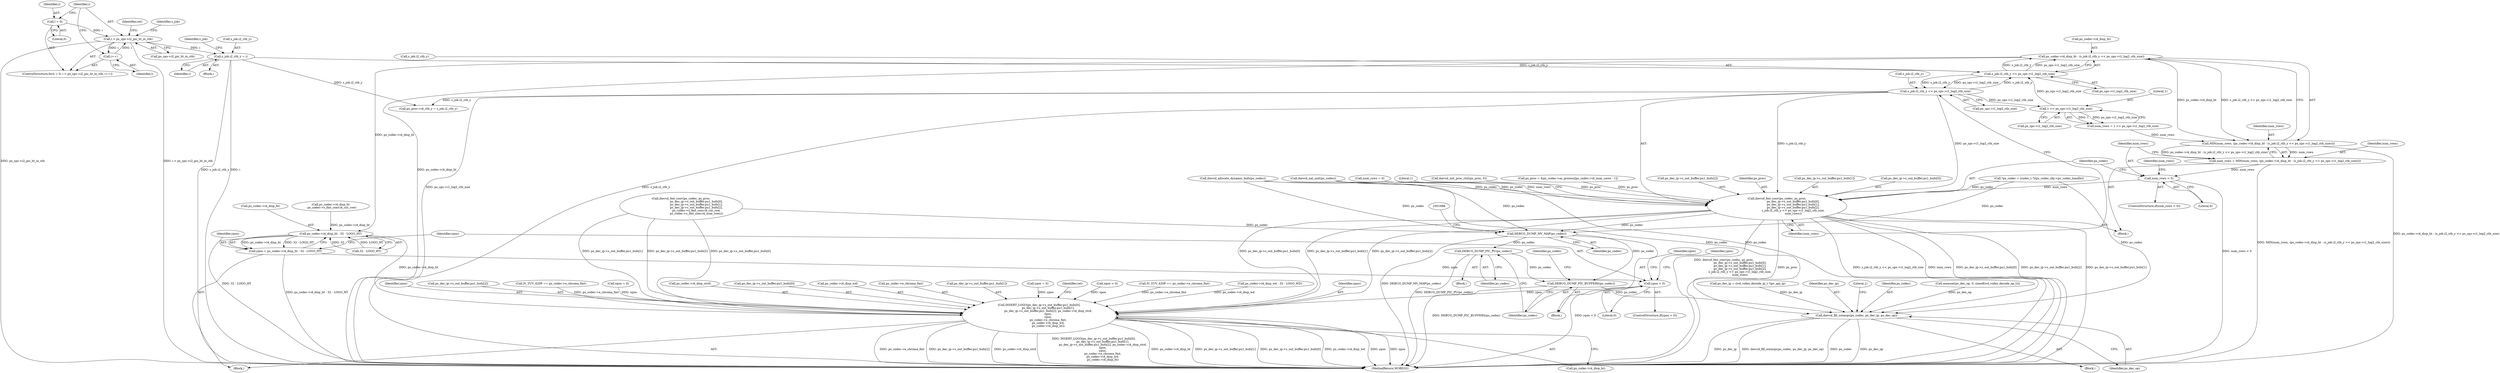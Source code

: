 digraph "0_Android_a33f6725d7e9f92330f995ce2dcf4faa33f6433f@pointer" {
"1001512" [label="(Call,ps_codec->i4_disp_ht - (s_job.i2_ctb_y << ps_sps->i1_log2_ctb_size))"];
"1001516" [label="(Call,s_job.i2_ctb_y << ps_sps->i1_log2_ctb_size)"];
"1001554" [label="(Call,s_job.i2_ctb_y << ps_sps->i1_log2_ctb_size)"];
"1001344" [label="(Call,s_job.i2_ctb_y = i)"];
"1001319" [label="(Call,i < ps_sps->i2_pic_ht_in_ctb)"];
"1001316" [label="(Call,i = 0)"];
"1001324" [label="(Call,i++)"];
"1001493" [label="(Call,1 << ps_sps->i1_log2_ctb_size)"];
"1001510" [label="(Call,MIN(num_rows, (ps_codec->i4_disp_ht - (s_job.i2_ctb_y << ps_sps->i1_log2_ctb_size))))"];
"1001508" [label="(Call,num_rows = MIN(num_rows, (ps_codec->i4_disp_ht - (s_job.i2_ctb_y << ps_sps->i1_log2_ctb_size))))"];
"1001524" [label="(Call,num_rows < 0)"];
"1001530" [label="(Call,ihevcd_fmt_conv(ps_codec, ps_proc,\n                                    ps_dec_ip->s_out_buffer.pu1_bufs[0],\n                                    ps_dec_ip->s_out_buffer.pu1_bufs[1],\n                                    ps_dec_ip->s_out_buffer.pu1_bufs[2],\n                                    s_job.i2_ctb_y << ps_sps->i1_log2_ctb_size,\n                                    num_rows))"];
"1001682" [label="(Call,DEBUG_DUMP_MV_MAP(ps_codec))"];
"1001815" [label="(Call,DEBUG_DUMP_PIC_PU(ps_codec))"];
"1001817" [label="(Call,DEBUG_DUMP_PIC_BUFFERS(ps_codec))"];
"1001823" [label="(Call,ihevcd_fill_outargs(ps_codec, ps_dec_ip, ps_dec_op))"];
"1001868" [label="(Call,INSERT_LOGO(ps_dec_ip->s_out_buffer.pu1_bufs[0],\n                    ps_dec_ip->s_out_buffer.pu1_bufs[1],\n                    ps_dec_ip->s_out_buffer.pu1_bufs[2], ps_codec->i4_disp_strd,\n                    xpos,\n                    ypos,\n                    ps_codec->e_chroma_fmt,\n                    ps_codec->i4_disp_wd,\n                    ps_codec->i4_disp_ht))"];
"1001847" [label="(Call,ps_codec->i4_disp_ht - 32 - LOGO_HT)"];
"1001845" [label="(Call,ypos = ps_codec->i4_disp_ht - 32 - LOGO_HT)"];
"1001855" [label="(Call,ypos < 0)"];
"1001326" [label="(Block,)"];
"1001493" [label="(Call,1 << ps_sps->i1_log2_ctb_size)"];
"1001385" [label="(Identifier,ret)"];
"1001845" [label="(Call,ypos = ps_codec->i4_disp_ht - 32 - LOGO_HT)"];
"1001857" [label="(Literal,0)"];
"1000189" [label="(Call,memset(ps_dec_op, 0, sizeof(ivd_video_decode_op_t)))"];
"1001554" [label="(Call,s_job.i2_ctb_y << ps_sps->i1_log2_ctb_size)"];
"1001601" [label="(Call,ps_codec->i4_disp_ht\n - ps_codec->s_fmt_conv.i4_cur_row)"];
"1001854" [label="(ControlStructure,if(ypos < 0))"];
"1001890" [label="(Call,ps_codec->i4_disp_strd)"];
"1001823" [label="(Call,ihevcd_fill_outargs(ps_codec, ps_dec_ip, ps_dec_op))"];
"1001547" [label="(Call,ps_dec_ip->s_out_buffer.pu1_bufs[2])"];
"1001869" [label="(Call,ps_dec_ip->s_out_buffer.pu1_bufs[0])"];
"1001446" [label="(Call,ps_proc->i4_ctb_y = s_job.i2_ctb_y)"];
"1001898" [label="(Call,ps_codec->i4_disp_wd)"];
"1001682" [label="(Call,DEBUG_DUMP_MV_MAP(ps_codec))"];
"1001520" [label="(Call,ps_sps->i1_log2_ctb_size)"];
"1001508" [label="(Call,num_rows = MIN(num_rows, (ps_codec->i4_disp_ht - (s_job.i2_ctb_y << ps_sps->i1_log2_ctb_size))))"];
"1001532" [label="(Identifier,ps_proc)"];
"1001895" [label="(Call,ps_codec->e_chroma_fmt)"];
"1001863" [label="(Identifier,xpos)"];
"1001495" [label="(Call,ps_sps->i1_log2_ctb_size)"];
"1001876" [label="(Call,ps_dec_ip->s_out_buffer.pu1_bufs[1])"];
"1001858" [label="(Call,ypos = 0)"];
"1001324" [label="(Call,i++)"];
"1001851" [label="(Call,32 - LOGO_HT)"];
"1001859" [label="(Identifier,ypos)"];
"1001905" [label="(Identifier,ret)"];
"1001862" [label="(Call,xpos < 0)"];
"1001321" [label="(Call,ps_sps->i2_pic_ht_in_ctb)"];
"1001901" [label="(Call,ps_codec->i4_disp_ht)"];
"1001531" [label="(Identifier,ps_codec)"];
"1000172" [label="(Call,ps_dec_ip = (ivd_video_decode_ip_t *)pv_api_ip)"];
"1001243" [label="(Block,)"];
"1001344" [label="(Call,s_job.i2_ctb_y = i)"];
"1001295" [label="(Call,IV_YUV_420P == ps_codec->e_chroma_fmt)"];
"1001540" [label="(Call,ps_dec_ip->s_out_buffer.pu1_bufs[1])"];
"1001533" [label="(Call,ps_dec_ip->s_out_buffer.pu1_bufs[0])"];
"1001351" [label="(Identifier,s_job)"];
"1001825" [label="(Identifier,ps_dec_ip)"];
"1001561" [label="(Identifier,num_rows)"];
"1001325" [label="(Identifier,i)"];
"1001511" [label="(Identifier,num_rows)"];
"1000974" [label="(Call,ihevcd_nal_unit(ps_codec))"];
"1001517" [label="(Call,s_job.i2_ctb_y)"];
"1001510" [label="(Call,MIN(num_rows, (ps_codec->i4_disp_ht - (s_job.i2_ctb_y << ps_sps->i1_log2_ctb_size))))"];
"1001525" [label="(Identifier,num_rows)"];
"1001818" [label="(Identifier,ps_codec)"];
"1000150" [label="(Call,*ps_codec = (codec_t *)(ps_codec_obj->pv_codec_handle))"];
"1001512" [label="(Call,ps_codec->i4_disp_ht - (s_job.i2_ctb_y << ps_sps->i1_log2_ctb_size))"];
"1001855" [label="(Call,ypos < 0)"];
"1001526" [label="(Literal,0)"];
"1001527" [label="(Call,num_rows = 0)"];
"1001837" [label="(Call,ps_codec->i4_disp_wd - 32 - LOGO_WD)"];
"1001906" [label="(MethodReturn,WORD32)"];
"1001856" [label="(Identifier,ypos)"];
"1001683" [label="(Identifier,ps_codec)"];
"1001348" [label="(Identifier,i)"];
"1001315" [label="(ControlStructure,for(i = 0; i < ps_sps->i2_pic_ht_in_ctb; i++))"];
"1001494" [label="(Literal,1)"];
"1001524" [label="(Call,num_rows < 0)"];
"1001847" [label="(Call,ps_codec->i4_disp_ht - 32 - LOGO_HT)"];
"1001319" [label="(Call,i < ps_sps->i2_pic_ht_in_ctb)"];
"1001513" [label="(Call,ps_codec->i4_disp_ht)"];
"1001637" [label="(Call,ihevcd_fmt_conv(ps_codec, ps_proc,\n                                  ps_dec_ip->s_out_buffer.pu1_bufs[0],\n                                  ps_dec_ip->s_out_buffer.pu1_bufs[1],\n                                  ps_dec_ip->s_out_buffer.pu1_bufs[2],\n                                  ps_codec->s_fmt_conv.i4_cur_row,\n                                  ps_codec->s_fmt_conv.i4_num_rows))"];
"1001833" [label="(Block,)"];
"1001829" [label="(Literal,1)"];
"1001316" [label="(Call,i = 0)"];
"1001395" [label="(Literal,1)"];
"1001505" [label="(Call,ihevcd_init_proc_ctxt(ps_proc, 0))"];
"1001826" [label="(Identifier,ps_dec_op)"];
"1001814" [label="(Block,)"];
"1001893" [label="(Identifier,xpos)"];
"1001555" [label="(Call,s_job.i2_ctb_y)"];
"1001816" [label="(Identifier,ps_codec)"];
"1001894" [label="(Identifier,ypos)"];
"1001186" [label="(Call,ihevcd_allocate_dynamic_bufs(ps_codec))"];
"1001318" [label="(Literal,0)"];
"1001817" [label="(Call,DEBUG_DUMP_PIC_BUFFERS(ps_codec))"];
"1000144" [label="(Block,)"];
"1001345" [label="(Call,s_job.i2_ctb_y)"];
"1001320" [label="(Identifier,i)"];
"1001846" [label="(Identifier,ypos)"];
"1001824" [label="(Identifier,ps_codec)"];
"1001528" [label="(Identifier,num_rows)"];
"1001400" [label="(Call,ps_proc = &ps_codec->as_process[ps_codec->i4_num_cores - 1])"];
"1001481" [label="(Block,)"];
"1001530" [label="(Call,ihevcd_fmt_conv(ps_codec, ps_proc,\n                                    ps_dec_ip->s_out_buffer.pu1_bufs[0],\n                                    ps_dec_ip->s_out_buffer.pu1_bufs[1],\n                                    ps_dec_ip->s_out_buffer.pu1_bufs[2],\n                                    s_job.i2_ctb_y << ps_sps->i1_log2_ctb_size,\n                                    num_rows))"];
"1001558" [label="(Call,ps_sps->i1_log2_ctb_size)"];
"1001317" [label="(Identifier,i)"];
"1001491" [label="(Call,num_rows = 1 << ps_sps->i1_log2_ctb_size)"];
"1001815" [label="(Call,DEBUG_DUMP_PIC_PU(ps_codec))"];
"1001523" [label="(ControlStructure,if(num_rows < 0))"];
"1001509" [label="(Identifier,num_rows)"];
"1001883" [label="(Call,ps_dec_ip->s_out_buffer.pu1_bufs[2])"];
"1001516" [label="(Call,s_job.i2_ctb_y << ps_sps->i1_log2_ctb_size)"];
"1001821" [label="(Identifier,ps_codec)"];
"1001868" [label="(Call,INSERT_LOGO(ps_dec_ip->s_out_buffer.pu1_bufs[0],\n                    ps_dec_ip->s_out_buffer.pu1_bufs[1],\n                    ps_dec_ip->s_out_buffer.pu1_bufs[2], ps_codec->i4_disp_strd,\n                    xpos,\n                    ypos,\n                    ps_codec->e_chroma_fmt,\n                    ps_codec->i4_disp_wd,\n                    ps_codec->i4_disp_ht))"];
"1001331" [label="(Identifier,s_job)"];
"1001848" [label="(Call,ps_codec->i4_disp_ht)"];
"1001575" [label="(Call,IV_YUV_420P == ps_codec->e_chroma_fmt)"];
"1001865" [label="(Call,xpos = 0)"];
"1001512" -> "1001510"  [label="AST: "];
"1001512" -> "1001516"  [label="CFG: "];
"1001513" -> "1001512"  [label="AST: "];
"1001516" -> "1001512"  [label="AST: "];
"1001510" -> "1001512"  [label="CFG: "];
"1001512" -> "1001906"  [label="DDG: ps_codec->i4_disp_ht"];
"1001512" -> "1001510"  [label="DDG: ps_codec->i4_disp_ht"];
"1001512" -> "1001510"  [label="DDG: s_job.i2_ctb_y << ps_sps->i1_log2_ctb_size"];
"1001516" -> "1001512"  [label="DDG: s_job.i2_ctb_y"];
"1001516" -> "1001512"  [label="DDG: ps_sps->i1_log2_ctb_size"];
"1001512" -> "1001847"  [label="DDG: ps_codec->i4_disp_ht"];
"1001516" -> "1001520"  [label="CFG: "];
"1001517" -> "1001516"  [label="AST: "];
"1001520" -> "1001516"  [label="AST: "];
"1001554" -> "1001516"  [label="DDG: s_job.i2_ctb_y"];
"1001344" -> "1001516"  [label="DDG: s_job.i2_ctb_y"];
"1001493" -> "1001516"  [label="DDG: ps_sps->i1_log2_ctb_size"];
"1001516" -> "1001554"  [label="DDG: s_job.i2_ctb_y"];
"1001516" -> "1001554"  [label="DDG: ps_sps->i1_log2_ctb_size"];
"1001554" -> "1001530"  [label="AST: "];
"1001554" -> "1001558"  [label="CFG: "];
"1001555" -> "1001554"  [label="AST: "];
"1001558" -> "1001554"  [label="AST: "];
"1001561" -> "1001554"  [label="CFG: "];
"1001554" -> "1001906"  [label="DDG: ps_sps->i1_log2_ctb_size"];
"1001554" -> "1001906"  [label="DDG: s_job.i2_ctb_y"];
"1001554" -> "1001446"  [label="DDG: s_job.i2_ctb_y"];
"1001554" -> "1001493"  [label="DDG: ps_sps->i1_log2_ctb_size"];
"1001554" -> "1001530"  [label="DDG: s_job.i2_ctb_y"];
"1001554" -> "1001530"  [label="DDG: ps_sps->i1_log2_ctb_size"];
"1001344" -> "1001326"  [label="AST: "];
"1001344" -> "1001348"  [label="CFG: "];
"1001345" -> "1001344"  [label="AST: "];
"1001348" -> "1001344"  [label="AST: "];
"1001351" -> "1001344"  [label="CFG: "];
"1001344" -> "1001906"  [label="DDG: i"];
"1001344" -> "1001906"  [label="DDG: s_job.i2_ctb_y"];
"1001319" -> "1001344"  [label="DDG: i"];
"1001344" -> "1001446"  [label="DDG: s_job.i2_ctb_y"];
"1001319" -> "1001315"  [label="AST: "];
"1001319" -> "1001321"  [label="CFG: "];
"1001320" -> "1001319"  [label="AST: "];
"1001321" -> "1001319"  [label="AST: "];
"1001331" -> "1001319"  [label="CFG: "];
"1001385" -> "1001319"  [label="CFG: "];
"1001319" -> "1001906"  [label="DDG: ps_sps->i2_pic_ht_in_ctb"];
"1001319" -> "1001906"  [label="DDG: i < ps_sps->i2_pic_ht_in_ctb"];
"1001316" -> "1001319"  [label="DDG: i"];
"1001324" -> "1001319"  [label="DDG: i"];
"1001319" -> "1001324"  [label="DDG: i"];
"1001316" -> "1001315"  [label="AST: "];
"1001316" -> "1001318"  [label="CFG: "];
"1001317" -> "1001316"  [label="AST: "];
"1001318" -> "1001316"  [label="AST: "];
"1001320" -> "1001316"  [label="CFG: "];
"1001324" -> "1001315"  [label="AST: "];
"1001324" -> "1001325"  [label="CFG: "];
"1001325" -> "1001324"  [label="AST: "];
"1001320" -> "1001324"  [label="CFG: "];
"1001493" -> "1001491"  [label="AST: "];
"1001493" -> "1001495"  [label="CFG: "];
"1001494" -> "1001493"  [label="AST: "];
"1001495" -> "1001493"  [label="AST: "];
"1001491" -> "1001493"  [label="CFG: "];
"1001493" -> "1001491"  [label="DDG: 1"];
"1001493" -> "1001491"  [label="DDG: ps_sps->i1_log2_ctb_size"];
"1001510" -> "1001508"  [label="AST: "];
"1001511" -> "1001510"  [label="AST: "];
"1001508" -> "1001510"  [label="CFG: "];
"1001510" -> "1001906"  [label="DDG: ps_codec->i4_disp_ht - (s_job.i2_ctb_y << ps_sps->i1_log2_ctb_size)"];
"1001510" -> "1001508"  [label="DDG: num_rows"];
"1001510" -> "1001508"  [label="DDG: ps_codec->i4_disp_ht - (s_job.i2_ctb_y << ps_sps->i1_log2_ctb_size)"];
"1001491" -> "1001510"  [label="DDG: num_rows"];
"1001508" -> "1001481"  [label="AST: "];
"1001509" -> "1001508"  [label="AST: "];
"1001525" -> "1001508"  [label="CFG: "];
"1001508" -> "1001906"  [label="DDG: MIN(num_rows, (ps_codec->i4_disp_ht - (s_job.i2_ctb_y << ps_sps->i1_log2_ctb_size)))"];
"1001508" -> "1001524"  [label="DDG: num_rows"];
"1001524" -> "1001523"  [label="AST: "];
"1001524" -> "1001526"  [label="CFG: "];
"1001525" -> "1001524"  [label="AST: "];
"1001526" -> "1001524"  [label="AST: "];
"1001528" -> "1001524"  [label="CFG: "];
"1001531" -> "1001524"  [label="CFG: "];
"1001524" -> "1001906"  [label="DDG: num_rows < 0"];
"1001524" -> "1001530"  [label="DDG: num_rows"];
"1001530" -> "1001481"  [label="AST: "];
"1001530" -> "1001561"  [label="CFG: "];
"1001531" -> "1001530"  [label="AST: "];
"1001532" -> "1001530"  [label="AST: "];
"1001533" -> "1001530"  [label="AST: "];
"1001540" -> "1001530"  [label="AST: "];
"1001547" -> "1001530"  [label="AST: "];
"1001561" -> "1001530"  [label="AST: "];
"1001395" -> "1001530"  [label="CFG: "];
"1001530" -> "1001906"  [label="DDG: ihevcd_fmt_conv(ps_codec, ps_proc,\n                                    ps_dec_ip->s_out_buffer.pu1_bufs[0],\n                                    ps_dec_ip->s_out_buffer.pu1_bufs[1],\n                                    ps_dec_ip->s_out_buffer.pu1_bufs[2],\n                                    s_job.i2_ctb_y << ps_sps->i1_log2_ctb_size,\n                                    num_rows)"];
"1001530" -> "1001906"  [label="DDG: ps_proc"];
"1001530" -> "1001906"  [label="DDG: s_job.i2_ctb_y << ps_sps->i1_log2_ctb_size"];
"1001530" -> "1001906"  [label="DDG: num_rows"];
"1001530" -> "1001906"  [label="DDG: ps_dec_ip->s_out_buffer.pu1_bufs[0]"];
"1001530" -> "1001906"  [label="DDG: ps_dec_ip->s_out_buffer.pu1_bufs[2]"];
"1001530" -> "1001906"  [label="DDG: ps_dec_ip->s_out_buffer.pu1_bufs[1]"];
"1000974" -> "1001530"  [label="DDG: ps_codec"];
"1001186" -> "1001530"  [label="DDG: ps_codec"];
"1000150" -> "1001530"  [label="DDG: ps_codec"];
"1001505" -> "1001530"  [label="DDG: ps_proc"];
"1001400" -> "1001530"  [label="DDG: ps_proc"];
"1001527" -> "1001530"  [label="DDG: num_rows"];
"1001530" -> "1001682"  [label="DDG: ps_codec"];
"1001530" -> "1001868"  [label="DDG: ps_dec_ip->s_out_buffer.pu1_bufs[0]"];
"1001530" -> "1001868"  [label="DDG: ps_dec_ip->s_out_buffer.pu1_bufs[1]"];
"1001530" -> "1001868"  [label="DDG: ps_dec_ip->s_out_buffer.pu1_bufs[2]"];
"1001682" -> "1001243"  [label="AST: "];
"1001682" -> "1001683"  [label="CFG: "];
"1001683" -> "1001682"  [label="AST: "];
"1001686" -> "1001682"  [label="CFG: "];
"1001682" -> "1001906"  [label="DDG: DEBUG_DUMP_MV_MAP(ps_codec)"];
"1001637" -> "1001682"  [label="DDG: ps_codec"];
"1000974" -> "1001682"  [label="DDG: ps_codec"];
"1001186" -> "1001682"  [label="DDG: ps_codec"];
"1000150" -> "1001682"  [label="DDG: ps_codec"];
"1001682" -> "1001815"  [label="DDG: ps_codec"];
"1001682" -> "1001817"  [label="DDG: ps_codec"];
"1001815" -> "1001814"  [label="AST: "];
"1001815" -> "1001816"  [label="CFG: "];
"1001816" -> "1001815"  [label="AST: "];
"1001818" -> "1001815"  [label="CFG: "];
"1001815" -> "1001906"  [label="DDG: DEBUG_DUMP_PIC_PU(ps_codec)"];
"1001815" -> "1001817"  [label="DDG: ps_codec"];
"1001817" -> "1001243"  [label="AST: "];
"1001817" -> "1001818"  [label="CFG: "];
"1001818" -> "1001817"  [label="AST: "];
"1001821" -> "1001817"  [label="CFG: "];
"1001817" -> "1001906"  [label="DDG: DEBUG_DUMP_PIC_BUFFERS(ps_codec)"];
"1001817" -> "1001823"  [label="DDG: ps_codec"];
"1001823" -> "1000144"  [label="AST: "];
"1001823" -> "1001826"  [label="CFG: "];
"1001824" -> "1001823"  [label="AST: "];
"1001825" -> "1001823"  [label="AST: "];
"1001826" -> "1001823"  [label="AST: "];
"1001829" -> "1001823"  [label="CFG: "];
"1001823" -> "1001906"  [label="DDG: ps_dec_ip"];
"1001823" -> "1001906"  [label="DDG: ihevcd_fill_outargs(ps_codec, ps_dec_ip, ps_dec_op)"];
"1001823" -> "1001906"  [label="DDG: ps_codec"];
"1001823" -> "1001906"  [label="DDG: ps_dec_op"];
"1000150" -> "1001823"  [label="DDG: ps_codec"];
"1000974" -> "1001823"  [label="DDG: ps_codec"];
"1001186" -> "1001823"  [label="DDG: ps_codec"];
"1000172" -> "1001823"  [label="DDG: ps_dec_ip"];
"1000189" -> "1001823"  [label="DDG: ps_dec_op"];
"1001868" -> "1001833"  [label="AST: "];
"1001868" -> "1001901"  [label="CFG: "];
"1001869" -> "1001868"  [label="AST: "];
"1001876" -> "1001868"  [label="AST: "];
"1001883" -> "1001868"  [label="AST: "];
"1001890" -> "1001868"  [label="AST: "];
"1001893" -> "1001868"  [label="AST: "];
"1001894" -> "1001868"  [label="AST: "];
"1001895" -> "1001868"  [label="AST: "];
"1001898" -> "1001868"  [label="AST: "];
"1001901" -> "1001868"  [label="AST: "];
"1001905" -> "1001868"  [label="CFG: "];
"1001868" -> "1001906"  [label="DDG: ypos"];
"1001868" -> "1001906"  [label="DDG: xpos"];
"1001868" -> "1001906"  [label="DDG: ps_codec->e_chroma_fmt"];
"1001868" -> "1001906"  [label="DDG: ps_dec_ip->s_out_buffer.pu1_bufs[2]"];
"1001868" -> "1001906"  [label="DDG: ps_codec->i4_disp_strd"];
"1001868" -> "1001906"  [label="DDG: INSERT_LOGO(ps_dec_ip->s_out_buffer.pu1_bufs[0],\n                    ps_dec_ip->s_out_buffer.pu1_bufs[1],\n                    ps_dec_ip->s_out_buffer.pu1_bufs[2], ps_codec->i4_disp_strd,\n                    xpos,\n                    ypos,\n                    ps_codec->e_chroma_fmt,\n                    ps_codec->i4_disp_wd,\n                    ps_codec->i4_disp_ht)"];
"1001868" -> "1001906"  [label="DDG: ps_codec->i4_disp_ht"];
"1001868" -> "1001906"  [label="DDG: ps_dec_ip->s_out_buffer.pu1_bufs[1]"];
"1001868" -> "1001906"  [label="DDG: ps_dec_ip->s_out_buffer.pu1_bufs[0]"];
"1001868" -> "1001906"  [label="DDG: ps_codec->i4_disp_wd"];
"1001637" -> "1001868"  [label="DDG: ps_dec_ip->s_out_buffer.pu1_bufs[0]"];
"1001637" -> "1001868"  [label="DDG: ps_dec_ip->s_out_buffer.pu1_bufs[1]"];
"1001637" -> "1001868"  [label="DDG: ps_dec_ip->s_out_buffer.pu1_bufs[2]"];
"1001862" -> "1001868"  [label="DDG: xpos"];
"1001865" -> "1001868"  [label="DDG: xpos"];
"1001858" -> "1001868"  [label="DDG: ypos"];
"1001855" -> "1001868"  [label="DDG: ypos"];
"1001575" -> "1001868"  [label="DDG: ps_codec->e_chroma_fmt"];
"1001295" -> "1001868"  [label="DDG: ps_codec->e_chroma_fmt"];
"1001837" -> "1001868"  [label="DDG: ps_codec->i4_disp_wd"];
"1001847" -> "1001868"  [label="DDG: ps_codec->i4_disp_ht"];
"1001847" -> "1001845"  [label="AST: "];
"1001847" -> "1001851"  [label="CFG: "];
"1001848" -> "1001847"  [label="AST: "];
"1001851" -> "1001847"  [label="AST: "];
"1001845" -> "1001847"  [label="CFG: "];
"1001847" -> "1001906"  [label="DDG: 32 - LOGO_HT"];
"1001847" -> "1001845"  [label="DDG: ps_codec->i4_disp_ht"];
"1001847" -> "1001845"  [label="DDG: 32 - LOGO_HT"];
"1001601" -> "1001847"  [label="DDG: ps_codec->i4_disp_ht"];
"1001851" -> "1001847"  [label="DDG: 32"];
"1001851" -> "1001847"  [label="DDG: LOGO_HT"];
"1001845" -> "1001833"  [label="AST: "];
"1001846" -> "1001845"  [label="AST: "];
"1001856" -> "1001845"  [label="CFG: "];
"1001845" -> "1001906"  [label="DDG: ps_codec->i4_disp_ht - 32 - LOGO_HT"];
"1001845" -> "1001855"  [label="DDG: ypos"];
"1001855" -> "1001854"  [label="AST: "];
"1001855" -> "1001857"  [label="CFG: "];
"1001856" -> "1001855"  [label="AST: "];
"1001857" -> "1001855"  [label="AST: "];
"1001859" -> "1001855"  [label="CFG: "];
"1001863" -> "1001855"  [label="CFG: "];
"1001855" -> "1001906"  [label="DDG: ypos < 0"];
}
